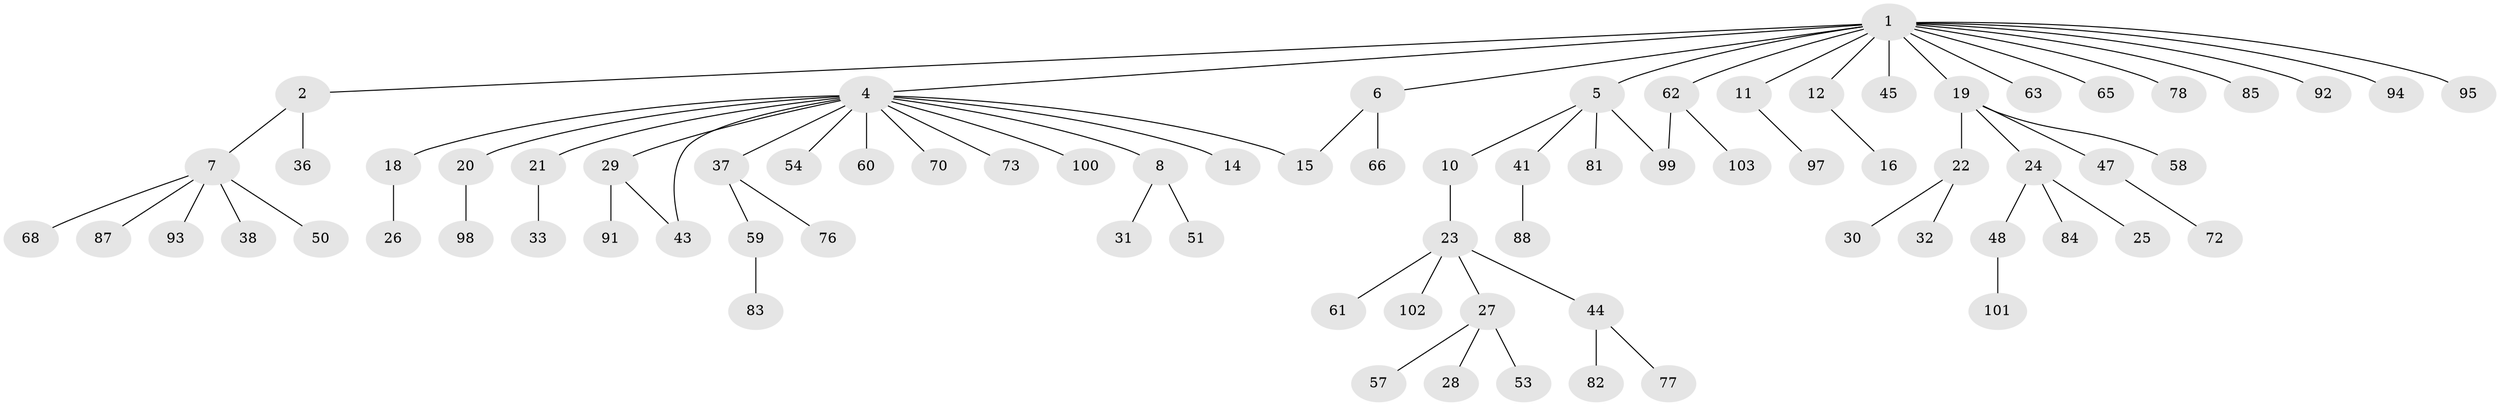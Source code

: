 // original degree distribution, {15: 0.019417475728155338, 3: 0.0970873786407767, 4: 0.05825242718446602, 5: 0.04854368932038835, 1: 0.5922330097087378, 2: 0.17475728155339806, 6: 0.009708737864077669}
// Generated by graph-tools (version 1.1) at 2025/11/02/27/25 16:11:15]
// undirected, 77 vertices, 79 edges
graph export_dot {
graph [start="1"]
  node [color=gray90,style=filled];
  1 [super="+3"];
  2;
  4 [super="+13"];
  5 [super="+42"];
  6 [super="+9"];
  7 [super="+17"];
  8 [super="+75"];
  10 [super="+67"];
  11 [super="+89"];
  12 [super="+90"];
  14;
  15;
  16 [super="+55"];
  18;
  19;
  20;
  21 [super="+79"];
  22 [super="+35"];
  23 [super="+34"];
  24 [super="+69"];
  25;
  26;
  27 [super="+71"];
  28 [super="+46"];
  29 [super="+56"];
  30;
  31;
  32 [super="+39"];
  33;
  36 [super="+49"];
  37 [super="+40"];
  38 [super="+80"];
  41;
  43;
  44 [super="+74"];
  45;
  47 [super="+52"];
  48;
  50;
  51;
  53;
  54;
  57 [super="+96"];
  58;
  59 [super="+86"];
  60;
  61;
  62 [super="+64"];
  63;
  65;
  66;
  68;
  70;
  72;
  73;
  76;
  77;
  78;
  81;
  82;
  83;
  84;
  85;
  87;
  88;
  91;
  92;
  93;
  94;
  95;
  97;
  98;
  99;
  100;
  101;
  102;
  103;
  1 -- 2;
  1 -- 4;
  1 -- 6;
  1 -- 11;
  1 -- 12;
  1 -- 19;
  1 -- 62;
  1 -- 63;
  1 -- 65;
  1 -- 78;
  1 -- 92;
  1 -- 94;
  1 -- 95;
  1 -- 5 [weight=2];
  1 -- 85;
  1 -- 45;
  2 -- 7;
  2 -- 36;
  4 -- 8;
  4 -- 14;
  4 -- 18;
  4 -- 20;
  4 -- 21;
  4 -- 29;
  4 -- 37;
  4 -- 43;
  4 -- 54;
  4 -- 60;
  4 -- 70;
  4 -- 73;
  4 -- 100;
  4 -- 15;
  5 -- 10;
  5 -- 41;
  5 -- 99;
  5 -- 81;
  6 -- 15;
  6 -- 66;
  7 -- 68;
  7 -- 50;
  7 -- 38;
  7 -- 87;
  7 -- 93;
  8 -- 31;
  8 -- 51;
  10 -- 23;
  11 -- 97;
  12 -- 16;
  18 -- 26;
  19 -- 22;
  19 -- 24;
  19 -- 47;
  19 -- 58;
  20 -- 98;
  21 -- 33;
  22 -- 30;
  22 -- 32;
  23 -- 27;
  23 -- 44;
  23 -- 61;
  23 -- 102;
  24 -- 25;
  24 -- 48;
  24 -- 84;
  27 -- 28;
  27 -- 53;
  27 -- 57;
  29 -- 91;
  29 -- 43;
  37 -- 59;
  37 -- 76;
  41 -- 88;
  44 -- 77;
  44 -- 82;
  47 -- 72;
  48 -- 101;
  59 -- 83;
  62 -- 99;
  62 -- 103;
}
